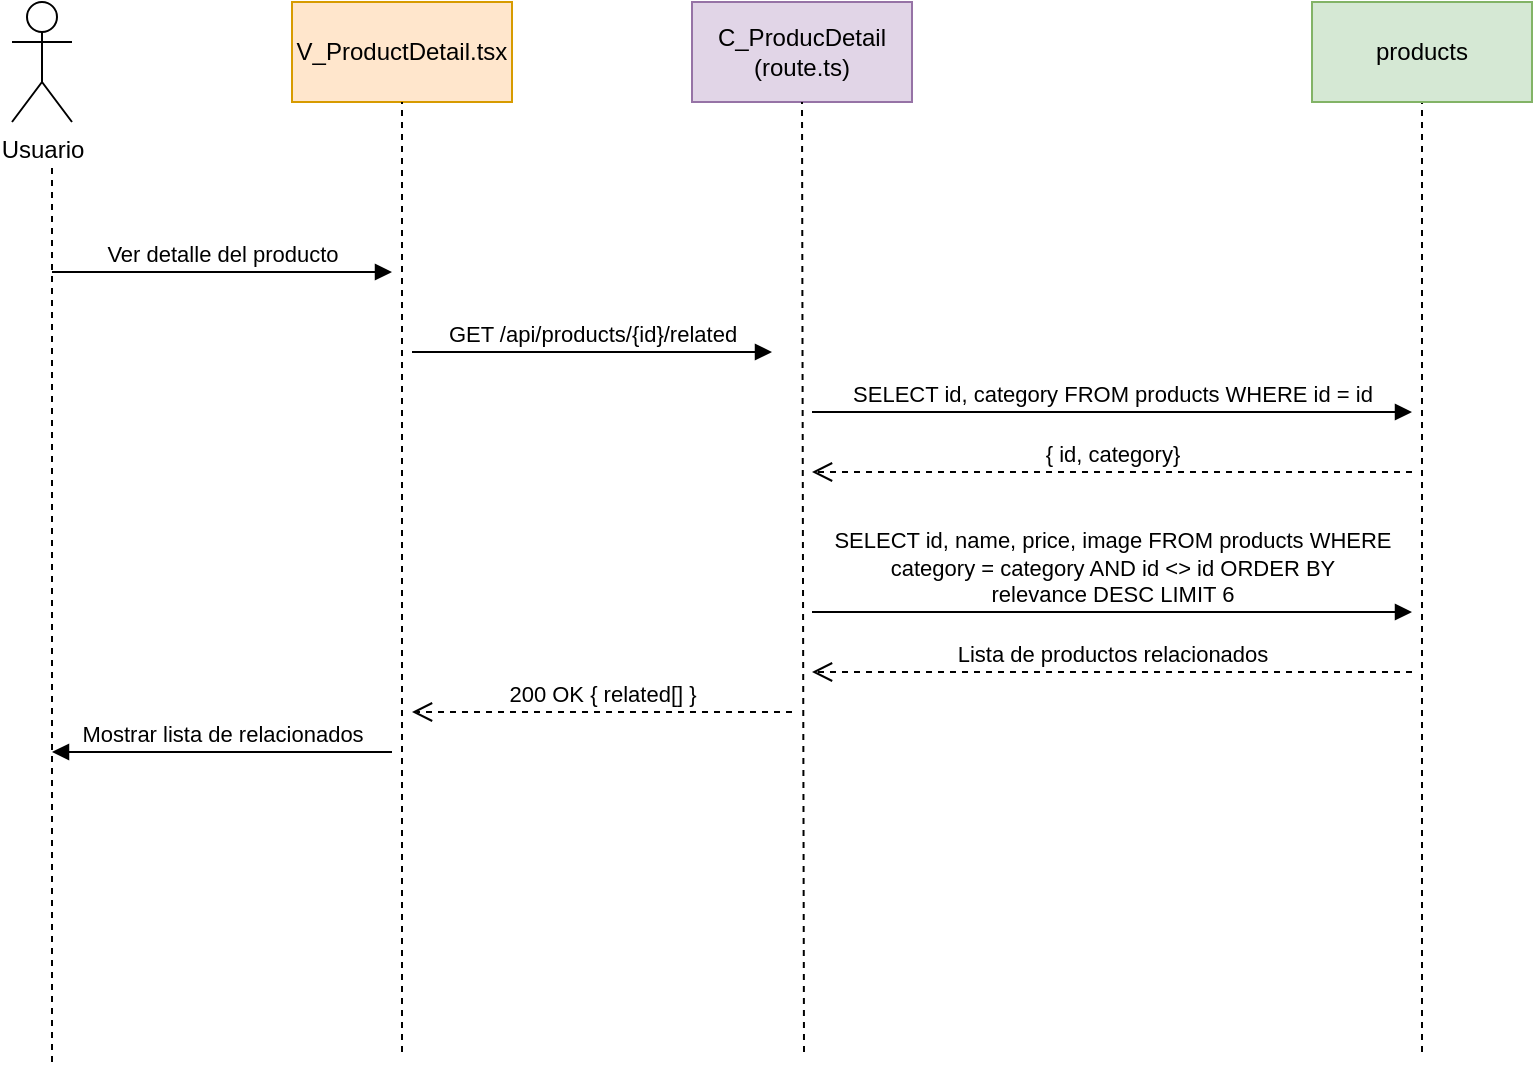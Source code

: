 <mxfile version="28.1.1">
  <diagram name="Página-1" id="eC3P_L-lj1VCmn-JV5OG">
    <mxGraphModel dx="1385" dy="763" grid="1" gridSize="10" guides="1" tooltips="1" connect="1" arrows="1" fold="1" page="1" pageScale="1" pageWidth="827" pageHeight="1169" math="0" shadow="0">
      <root>
        <mxCell id="0" />
        <mxCell id="1" parent="0" />
        <mxCell id="wrdZNbvJKTnP5NnuVsGi-5" value="Usuario" style="shape=umlActor;verticalLabelPosition=bottom;verticalAlign=top;html=1;labelPosition=center;align=center;" parent="1" vertex="1">
          <mxGeometry x="60" y="195" width="30" height="60" as="geometry" />
        </mxCell>
        <mxCell id="wrdZNbvJKTnP5NnuVsGi-7" value="V_ProductDetail.tsx" style="html=1;whiteSpace=wrap;fillColor=#ffe6cc;strokeColor=#d79b00;" parent="1" vertex="1">
          <mxGeometry x="200" y="195" width="110" height="50" as="geometry" />
        </mxCell>
        <mxCell id="wrdZNbvJKTnP5NnuVsGi-8" value="C_ProducDetail&lt;br&gt;(route.ts)" style="html=1;whiteSpace=wrap;fillColor=#e1d5e7;strokeColor=#9673a6;" parent="1" vertex="1">
          <mxGeometry x="400" y="195" width="110" height="50" as="geometry" />
        </mxCell>
        <mxCell id="wrdZNbvJKTnP5NnuVsGi-10" value="" style="endArrow=none;dashed=1;html=1;rounded=0;" parent="1" edge="1">
          <mxGeometry width="50" height="50" relative="1" as="geometry">
            <mxPoint x="80" y="725" as="sourcePoint" />
            <mxPoint x="80" y="275" as="targetPoint" />
          </mxGeometry>
        </mxCell>
        <mxCell id="wrdZNbvJKTnP5NnuVsGi-11" value="" style="endArrow=none;dashed=1;html=1;rounded=0;entryX=0.5;entryY=1;entryDx=0;entryDy=0;" parent="1" target="wrdZNbvJKTnP5NnuVsGi-7" edge="1">
          <mxGeometry width="50" height="50" relative="1" as="geometry">
            <mxPoint x="255" y="720" as="sourcePoint" />
            <mxPoint x="300" y="330" as="targetPoint" />
          </mxGeometry>
        </mxCell>
        <mxCell id="wrdZNbvJKTnP5NnuVsGi-15" value="" style="endArrow=none;dashed=1;html=1;rounded=0;entryX=0.5;entryY=1;entryDx=0;entryDy=0;" parent="1" target="wrdZNbvJKTnP5NnuVsGi-8" edge="1">
          <mxGeometry width="50" height="50" relative="1" as="geometry">
            <mxPoint x="456" y="720" as="sourcePoint" />
            <mxPoint x="266" y="330" as="targetPoint" />
          </mxGeometry>
        </mxCell>
        <mxCell id="EEQ0ORQc2KB4gsm6ORqx-8" value="" style="endArrow=none;dashed=1;html=1;rounded=0;entryX=0.5;entryY=1;entryDx=0;entryDy=0;" parent="1" edge="1">
          <mxGeometry width="50" height="50" relative="1" as="geometry">
            <mxPoint x="765" y="720" as="sourcePoint" />
            <mxPoint x="765" y="245" as="targetPoint" />
          </mxGeometry>
        </mxCell>
        <mxCell id="EEQ0ORQc2KB4gsm6ORqx-14" value="GET /api/products/{id}/related" style="html=1;verticalAlign=bottom;endArrow=block;curved=0;rounded=0;" parent="1" edge="1">
          <mxGeometry width="80" relative="1" as="geometry">
            <mxPoint x="260" y="370" as="sourcePoint" />
            <mxPoint x="440" y="370" as="targetPoint" />
            <mxPoint as="offset" />
          </mxGeometry>
        </mxCell>
        <mxCell id="EEQ0ORQc2KB4gsm6ORqx-17" value="SELECT id, category FROM products WHERE id = id" style="html=1;verticalAlign=bottom;endArrow=block;curved=0;rounded=0;" parent="1" edge="1">
          <mxGeometry width="80" relative="1" as="geometry">
            <mxPoint x="460" y="400" as="sourcePoint" />
            <mxPoint x="760" y="400" as="targetPoint" />
            <mxPoint as="offset" />
          </mxGeometry>
        </mxCell>
        <mxCell id="EEQ0ORQc2KB4gsm6ORqx-18" value="{ id, category}" style="html=1;verticalAlign=bottom;endArrow=open;dashed=1;endSize=8;curved=0;rounded=0;" parent="1" edge="1">
          <mxGeometry relative="1" as="geometry">
            <mxPoint x="760" y="430" as="sourcePoint" />
            <mxPoint x="460" y="430" as="targetPoint" />
            <mxPoint as="offset" />
          </mxGeometry>
        </mxCell>
        <mxCell id="9iasXvsS_VbgWBKqhhfq-7" value="products" style="html=1;whiteSpace=wrap;fillColor=#d5e8d4;strokeColor=#82b366;" parent="1" vertex="1">
          <mxGeometry x="710" y="195" width="110" height="50" as="geometry" />
        </mxCell>
        <mxCell id="9iasXvsS_VbgWBKqhhfq-23" value="Ver detalle del producto" style="html=1;verticalAlign=bottom;endArrow=block;curved=0;rounded=0;" parent="1" edge="1">
          <mxGeometry width="80" relative="1" as="geometry">
            <mxPoint x="80" y="330" as="sourcePoint" />
            <mxPoint x="250" y="330" as="targetPoint" />
          </mxGeometry>
        </mxCell>
        <mxCell id="dh0_wBYYt_0Fixa4-FjB-13" value="200 OK { related[] }" style="html=1;verticalAlign=bottom;endArrow=open;dashed=1;endSize=8;curved=0;rounded=0;" edge="1" parent="1">
          <mxGeometry relative="1" as="geometry">
            <mxPoint x="450" y="550" as="sourcePoint" />
            <mxPoint x="260" y="550" as="targetPoint" />
            <mxPoint as="offset" />
          </mxGeometry>
        </mxCell>
        <mxCell id="dh0_wBYYt_0Fixa4-FjB-14" value="Mostrar lista de relacionados" style="html=1;verticalAlign=bottom;endArrow=block;curved=0;rounded=0;" edge="1" parent="1">
          <mxGeometry width="80" relative="1" as="geometry">
            <mxPoint x="250" y="570" as="sourcePoint" />
            <mxPoint x="80" y="570" as="targetPoint" />
          </mxGeometry>
        </mxCell>
        <mxCell id="dh0_wBYYt_0Fixa4-FjB-15" value="SELECT id, name, price, image FROM products WHERE&lt;div&gt;category = category AND id &amp;lt;&amp;gt; id ORDER BY&lt;br&gt;relevance DESC LIMIT 6&lt;/div&gt;" style="html=1;verticalAlign=bottom;endArrow=block;curved=0;rounded=0;" edge="1" parent="1">
          <mxGeometry width="80" relative="1" as="geometry">
            <mxPoint x="460" y="500" as="sourcePoint" />
            <mxPoint x="760" y="500" as="targetPoint" />
            <mxPoint as="offset" />
          </mxGeometry>
        </mxCell>
        <mxCell id="dh0_wBYYt_0Fixa4-FjB-16" value="Lista de productos relacionados" style="html=1;verticalAlign=bottom;endArrow=open;dashed=1;endSize=8;curved=0;rounded=0;" edge="1" parent="1">
          <mxGeometry relative="1" as="geometry">
            <mxPoint x="760" y="530" as="sourcePoint" />
            <mxPoint x="460" y="530" as="targetPoint" />
            <mxPoint as="offset" />
          </mxGeometry>
        </mxCell>
      </root>
    </mxGraphModel>
  </diagram>
</mxfile>
